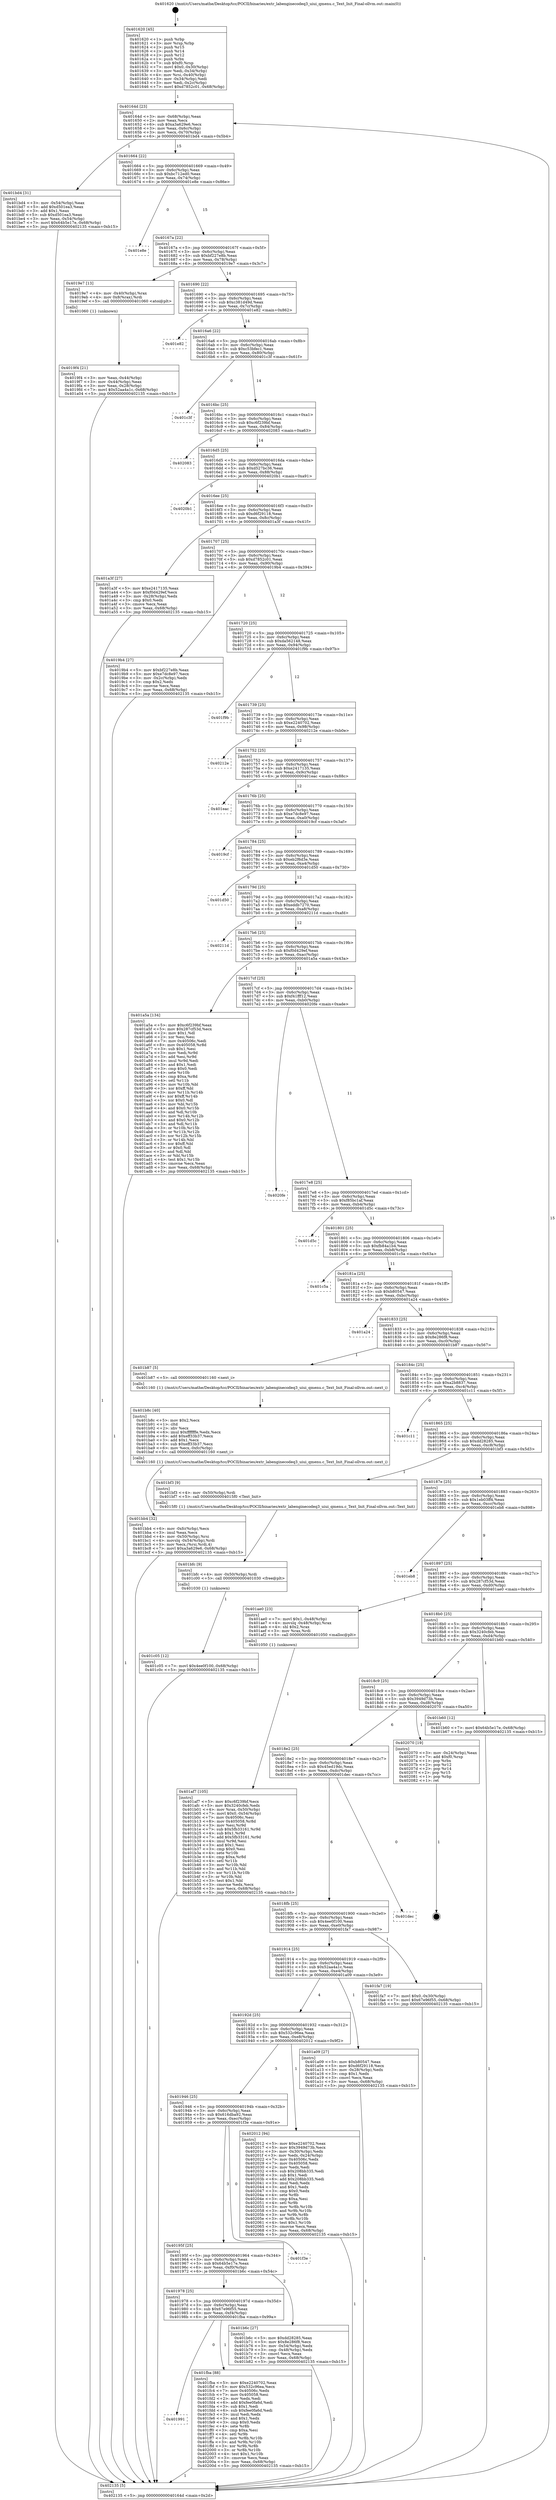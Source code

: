 digraph "0x401620" {
  label = "0x401620 (/mnt/c/Users/mathe/Desktop/tcc/POCII/binaries/extr_labenginecodeq3_uiui_qmenu.c_Text_Init_Final-ollvm.out::main(0))"
  labelloc = "t"
  node[shape=record]

  Entry [label="",width=0.3,height=0.3,shape=circle,fillcolor=black,style=filled]
  "0x40164d" [label="{
     0x40164d [23]\l
     | [instrs]\l
     &nbsp;&nbsp;0x40164d \<+3\>: mov -0x68(%rbp),%eax\l
     &nbsp;&nbsp;0x401650 \<+2\>: mov %eax,%ecx\l
     &nbsp;&nbsp;0x401652 \<+6\>: sub $0xa3a629e6,%ecx\l
     &nbsp;&nbsp;0x401658 \<+3\>: mov %eax,-0x6c(%rbp)\l
     &nbsp;&nbsp;0x40165b \<+3\>: mov %ecx,-0x70(%rbp)\l
     &nbsp;&nbsp;0x40165e \<+6\>: je 0000000000401bd4 \<main+0x5b4\>\l
  }"]
  "0x401bd4" [label="{
     0x401bd4 [31]\l
     | [instrs]\l
     &nbsp;&nbsp;0x401bd4 \<+3\>: mov -0x54(%rbp),%eax\l
     &nbsp;&nbsp;0x401bd7 \<+5\>: add $0xd501ea3,%eax\l
     &nbsp;&nbsp;0x401bdc \<+3\>: add $0x1,%eax\l
     &nbsp;&nbsp;0x401bdf \<+5\>: sub $0xd501ea3,%eax\l
     &nbsp;&nbsp;0x401be4 \<+3\>: mov %eax,-0x54(%rbp)\l
     &nbsp;&nbsp;0x401be7 \<+7\>: movl $0x64b5e17e,-0x68(%rbp)\l
     &nbsp;&nbsp;0x401bee \<+5\>: jmp 0000000000402135 \<main+0xb15\>\l
  }"]
  "0x401664" [label="{
     0x401664 [22]\l
     | [instrs]\l
     &nbsp;&nbsp;0x401664 \<+5\>: jmp 0000000000401669 \<main+0x49\>\l
     &nbsp;&nbsp;0x401669 \<+3\>: mov -0x6c(%rbp),%eax\l
     &nbsp;&nbsp;0x40166c \<+5\>: sub $0xbc712ed0,%eax\l
     &nbsp;&nbsp;0x401671 \<+3\>: mov %eax,-0x74(%rbp)\l
     &nbsp;&nbsp;0x401674 \<+6\>: je 0000000000401e8e \<main+0x86e\>\l
  }"]
  Exit [label="",width=0.3,height=0.3,shape=circle,fillcolor=black,style=filled,peripheries=2]
  "0x401e8e" [label="{
     0x401e8e\l
  }", style=dashed]
  "0x40167a" [label="{
     0x40167a [22]\l
     | [instrs]\l
     &nbsp;&nbsp;0x40167a \<+5\>: jmp 000000000040167f \<main+0x5f\>\l
     &nbsp;&nbsp;0x40167f \<+3\>: mov -0x6c(%rbp),%eax\l
     &nbsp;&nbsp;0x401682 \<+5\>: sub $0xbf227e8b,%eax\l
     &nbsp;&nbsp;0x401687 \<+3\>: mov %eax,-0x78(%rbp)\l
     &nbsp;&nbsp;0x40168a \<+6\>: je 00000000004019e7 \<main+0x3c7\>\l
  }"]
  "0x401991" [label="{
     0x401991\l
  }", style=dashed]
  "0x4019e7" [label="{
     0x4019e7 [13]\l
     | [instrs]\l
     &nbsp;&nbsp;0x4019e7 \<+4\>: mov -0x40(%rbp),%rax\l
     &nbsp;&nbsp;0x4019eb \<+4\>: mov 0x8(%rax),%rdi\l
     &nbsp;&nbsp;0x4019ef \<+5\>: call 0000000000401060 \<atoi@plt\>\l
     | [calls]\l
     &nbsp;&nbsp;0x401060 \{1\} (unknown)\l
  }"]
  "0x401690" [label="{
     0x401690 [22]\l
     | [instrs]\l
     &nbsp;&nbsp;0x401690 \<+5\>: jmp 0000000000401695 \<main+0x75\>\l
     &nbsp;&nbsp;0x401695 \<+3\>: mov -0x6c(%rbp),%eax\l
     &nbsp;&nbsp;0x401698 \<+5\>: sub $0xc381d49d,%eax\l
     &nbsp;&nbsp;0x40169d \<+3\>: mov %eax,-0x7c(%rbp)\l
     &nbsp;&nbsp;0x4016a0 \<+6\>: je 0000000000401e82 \<main+0x862\>\l
  }"]
  "0x401fba" [label="{
     0x401fba [88]\l
     | [instrs]\l
     &nbsp;&nbsp;0x401fba \<+5\>: mov $0xe2240702,%eax\l
     &nbsp;&nbsp;0x401fbf \<+5\>: mov $0x532c96ea,%ecx\l
     &nbsp;&nbsp;0x401fc4 \<+7\>: mov 0x40506c,%edx\l
     &nbsp;&nbsp;0x401fcb \<+7\>: mov 0x405058,%esi\l
     &nbsp;&nbsp;0x401fd2 \<+2\>: mov %edx,%edi\l
     &nbsp;&nbsp;0x401fd4 \<+6\>: add $0xfee0fa6d,%edi\l
     &nbsp;&nbsp;0x401fda \<+3\>: sub $0x1,%edi\l
     &nbsp;&nbsp;0x401fdd \<+6\>: sub $0xfee0fa6d,%edi\l
     &nbsp;&nbsp;0x401fe3 \<+3\>: imul %edi,%edx\l
     &nbsp;&nbsp;0x401fe6 \<+3\>: and $0x1,%edx\l
     &nbsp;&nbsp;0x401fe9 \<+3\>: cmp $0x0,%edx\l
     &nbsp;&nbsp;0x401fec \<+4\>: sete %r8b\l
     &nbsp;&nbsp;0x401ff0 \<+3\>: cmp $0xa,%esi\l
     &nbsp;&nbsp;0x401ff3 \<+4\>: setl %r9b\l
     &nbsp;&nbsp;0x401ff7 \<+3\>: mov %r8b,%r10b\l
     &nbsp;&nbsp;0x401ffa \<+3\>: and %r9b,%r10b\l
     &nbsp;&nbsp;0x401ffd \<+3\>: xor %r9b,%r8b\l
     &nbsp;&nbsp;0x402000 \<+3\>: or %r8b,%r10b\l
     &nbsp;&nbsp;0x402003 \<+4\>: test $0x1,%r10b\l
     &nbsp;&nbsp;0x402007 \<+3\>: cmovne %ecx,%eax\l
     &nbsp;&nbsp;0x40200a \<+3\>: mov %eax,-0x68(%rbp)\l
     &nbsp;&nbsp;0x40200d \<+5\>: jmp 0000000000402135 \<main+0xb15\>\l
  }"]
  "0x401e82" [label="{
     0x401e82\l
  }", style=dashed]
  "0x4016a6" [label="{
     0x4016a6 [22]\l
     | [instrs]\l
     &nbsp;&nbsp;0x4016a6 \<+5\>: jmp 00000000004016ab \<main+0x8b\>\l
     &nbsp;&nbsp;0x4016ab \<+3\>: mov -0x6c(%rbp),%eax\l
     &nbsp;&nbsp;0x4016ae \<+5\>: sub $0xc53bfec1,%eax\l
     &nbsp;&nbsp;0x4016b3 \<+3\>: mov %eax,-0x80(%rbp)\l
     &nbsp;&nbsp;0x4016b6 \<+6\>: je 0000000000401c3f \<main+0x61f\>\l
  }"]
  "0x401c05" [label="{
     0x401c05 [12]\l
     | [instrs]\l
     &nbsp;&nbsp;0x401c05 \<+7\>: movl $0x4ee0f100,-0x68(%rbp)\l
     &nbsp;&nbsp;0x401c0c \<+5\>: jmp 0000000000402135 \<main+0xb15\>\l
  }"]
  "0x401c3f" [label="{
     0x401c3f\l
  }", style=dashed]
  "0x4016bc" [label="{
     0x4016bc [25]\l
     | [instrs]\l
     &nbsp;&nbsp;0x4016bc \<+5\>: jmp 00000000004016c1 \<main+0xa1\>\l
     &nbsp;&nbsp;0x4016c1 \<+3\>: mov -0x6c(%rbp),%eax\l
     &nbsp;&nbsp;0x4016c4 \<+5\>: sub $0xc6f239bf,%eax\l
     &nbsp;&nbsp;0x4016c9 \<+6\>: mov %eax,-0x84(%rbp)\l
     &nbsp;&nbsp;0x4016cf \<+6\>: je 0000000000402083 \<main+0xa63\>\l
  }"]
  "0x401bfc" [label="{
     0x401bfc [9]\l
     | [instrs]\l
     &nbsp;&nbsp;0x401bfc \<+4\>: mov -0x50(%rbp),%rdi\l
     &nbsp;&nbsp;0x401c00 \<+5\>: call 0000000000401030 \<free@plt\>\l
     | [calls]\l
     &nbsp;&nbsp;0x401030 \{1\} (unknown)\l
  }"]
  "0x402083" [label="{
     0x402083\l
  }", style=dashed]
  "0x4016d5" [label="{
     0x4016d5 [25]\l
     | [instrs]\l
     &nbsp;&nbsp;0x4016d5 \<+5\>: jmp 00000000004016da \<main+0xba\>\l
     &nbsp;&nbsp;0x4016da \<+3\>: mov -0x6c(%rbp),%eax\l
     &nbsp;&nbsp;0x4016dd \<+5\>: sub $0xd527bc36,%eax\l
     &nbsp;&nbsp;0x4016e2 \<+6\>: mov %eax,-0x88(%rbp)\l
     &nbsp;&nbsp;0x4016e8 \<+6\>: je 00000000004020b1 \<main+0xa91\>\l
  }"]
  "0x401bb4" [label="{
     0x401bb4 [32]\l
     | [instrs]\l
     &nbsp;&nbsp;0x401bb4 \<+6\>: mov -0xfc(%rbp),%ecx\l
     &nbsp;&nbsp;0x401bba \<+3\>: imul %eax,%ecx\l
     &nbsp;&nbsp;0x401bbd \<+4\>: mov -0x50(%rbp),%rsi\l
     &nbsp;&nbsp;0x401bc1 \<+4\>: movslq -0x54(%rbp),%rdi\l
     &nbsp;&nbsp;0x401bc5 \<+3\>: mov %ecx,(%rsi,%rdi,4)\l
     &nbsp;&nbsp;0x401bc8 \<+7\>: movl $0xa3a629e6,-0x68(%rbp)\l
     &nbsp;&nbsp;0x401bcf \<+5\>: jmp 0000000000402135 \<main+0xb15\>\l
  }"]
  "0x4020b1" [label="{
     0x4020b1\l
  }", style=dashed]
  "0x4016ee" [label="{
     0x4016ee [25]\l
     | [instrs]\l
     &nbsp;&nbsp;0x4016ee \<+5\>: jmp 00000000004016f3 \<main+0xd3\>\l
     &nbsp;&nbsp;0x4016f3 \<+3\>: mov -0x6c(%rbp),%eax\l
     &nbsp;&nbsp;0x4016f6 \<+5\>: sub $0xd6f29118,%eax\l
     &nbsp;&nbsp;0x4016fb \<+6\>: mov %eax,-0x8c(%rbp)\l
     &nbsp;&nbsp;0x401701 \<+6\>: je 0000000000401a3f \<main+0x41f\>\l
  }"]
  "0x401b8c" [label="{
     0x401b8c [40]\l
     | [instrs]\l
     &nbsp;&nbsp;0x401b8c \<+5\>: mov $0x2,%ecx\l
     &nbsp;&nbsp;0x401b91 \<+1\>: cltd\l
     &nbsp;&nbsp;0x401b92 \<+2\>: idiv %ecx\l
     &nbsp;&nbsp;0x401b94 \<+6\>: imul $0xfffffffe,%edx,%ecx\l
     &nbsp;&nbsp;0x401b9a \<+6\>: add $0xeff33b37,%ecx\l
     &nbsp;&nbsp;0x401ba0 \<+3\>: add $0x1,%ecx\l
     &nbsp;&nbsp;0x401ba3 \<+6\>: sub $0xeff33b37,%ecx\l
     &nbsp;&nbsp;0x401ba9 \<+6\>: mov %ecx,-0xfc(%rbp)\l
     &nbsp;&nbsp;0x401baf \<+5\>: call 0000000000401160 \<next_i\>\l
     | [calls]\l
     &nbsp;&nbsp;0x401160 \{1\} (/mnt/c/Users/mathe/Desktop/tcc/POCII/binaries/extr_labenginecodeq3_uiui_qmenu.c_Text_Init_Final-ollvm.out::next_i)\l
  }"]
  "0x401a3f" [label="{
     0x401a3f [27]\l
     | [instrs]\l
     &nbsp;&nbsp;0x401a3f \<+5\>: mov $0xe2417135,%eax\l
     &nbsp;&nbsp;0x401a44 \<+5\>: mov $0xf0d429ef,%ecx\l
     &nbsp;&nbsp;0x401a49 \<+3\>: mov -0x28(%rbp),%edx\l
     &nbsp;&nbsp;0x401a4c \<+3\>: cmp $0x0,%edx\l
     &nbsp;&nbsp;0x401a4f \<+3\>: cmove %ecx,%eax\l
     &nbsp;&nbsp;0x401a52 \<+3\>: mov %eax,-0x68(%rbp)\l
     &nbsp;&nbsp;0x401a55 \<+5\>: jmp 0000000000402135 \<main+0xb15\>\l
  }"]
  "0x401707" [label="{
     0x401707 [25]\l
     | [instrs]\l
     &nbsp;&nbsp;0x401707 \<+5\>: jmp 000000000040170c \<main+0xec\>\l
     &nbsp;&nbsp;0x40170c \<+3\>: mov -0x6c(%rbp),%eax\l
     &nbsp;&nbsp;0x40170f \<+5\>: sub $0xd7852c01,%eax\l
     &nbsp;&nbsp;0x401714 \<+6\>: mov %eax,-0x90(%rbp)\l
     &nbsp;&nbsp;0x40171a \<+6\>: je 00000000004019b4 \<main+0x394\>\l
  }"]
  "0x401978" [label="{
     0x401978 [25]\l
     | [instrs]\l
     &nbsp;&nbsp;0x401978 \<+5\>: jmp 000000000040197d \<main+0x35d\>\l
     &nbsp;&nbsp;0x40197d \<+3\>: mov -0x6c(%rbp),%eax\l
     &nbsp;&nbsp;0x401980 \<+5\>: sub $0x67e96f55,%eax\l
     &nbsp;&nbsp;0x401985 \<+6\>: mov %eax,-0xf4(%rbp)\l
     &nbsp;&nbsp;0x40198b \<+6\>: je 0000000000401fba \<main+0x99a\>\l
  }"]
  "0x4019b4" [label="{
     0x4019b4 [27]\l
     | [instrs]\l
     &nbsp;&nbsp;0x4019b4 \<+5\>: mov $0xbf227e8b,%eax\l
     &nbsp;&nbsp;0x4019b9 \<+5\>: mov $0xe7dc8e97,%ecx\l
     &nbsp;&nbsp;0x4019be \<+3\>: mov -0x2c(%rbp),%edx\l
     &nbsp;&nbsp;0x4019c1 \<+3\>: cmp $0x2,%edx\l
     &nbsp;&nbsp;0x4019c4 \<+3\>: cmovne %ecx,%eax\l
     &nbsp;&nbsp;0x4019c7 \<+3\>: mov %eax,-0x68(%rbp)\l
     &nbsp;&nbsp;0x4019ca \<+5\>: jmp 0000000000402135 \<main+0xb15\>\l
  }"]
  "0x401720" [label="{
     0x401720 [25]\l
     | [instrs]\l
     &nbsp;&nbsp;0x401720 \<+5\>: jmp 0000000000401725 \<main+0x105\>\l
     &nbsp;&nbsp;0x401725 \<+3\>: mov -0x6c(%rbp),%eax\l
     &nbsp;&nbsp;0x401728 \<+5\>: sub $0xda562148,%eax\l
     &nbsp;&nbsp;0x40172d \<+6\>: mov %eax,-0x94(%rbp)\l
     &nbsp;&nbsp;0x401733 \<+6\>: je 0000000000401f9b \<main+0x97b\>\l
  }"]
  "0x402135" [label="{
     0x402135 [5]\l
     | [instrs]\l
     &nbsp;&nbsp;0x402135 \<+5\>: jmp 000000000040164d \<main+0x2d\>\l
  }"]
  "0x401620" [label="{
     0x401620 [45]\l
     | [instrs]\l
     &nbsp;&nbsp;0x401620 \<+1\>: push %rbp\l
     &nbsp;&nbsp;0x401621 \<+3\>: mov %rsp,%rbp\l
     &nbsp;&nbsp;0x401624 \<+2\>: push %r15\l
     &nbsp;&nbsp;0x401626 \<+2\>: push %r14\l
     &nbsp;&nbsp;0x401628 \<+2\>: push %r12\l
     &nbsp;&nbsp;0x40162a \<+1\>: push %rbx\l
     &nbsp;&nbsp;0x40162b \<+7\>: sub $0xf0,%rsp\l
     &nbsp;&nbsp;0x401632 \<+7\>: movl $0x0,-0x30(%rbp)\l
     &nbsp;&nbsp;0x401639 \<+3\>: mov %edi,-0x34(%rbp)\l
     &nbsp;&nbsp;0x40163c \<+4\>: mov %rsi,-0x40(%rbp)\l
     &nbsp;&nbsp;0x401640 \<+3\>: mov -0x34(%rbp),%edi\l
     &nbsp;&nbsp;0x401643 \<+3\>: mov %edi,-0x2c(%rbp)\l
     &nbsp;&nbsp;0x401646 \<+7\>: movl $0xd7852c01,-0x68(%rbp)\l
  }"]
  "0x4019f4" [label="{
     0x4019f4 [21]\l
     | [instrs]\l
     &nbsp;&nbsp;0x4019f4 \<+3\>: mov %eax,-0x44(%rbp)\l
     &nbsp;&nbsp;0x4019f7 \<+3\>: mov -0x44(%rbp),%eax\l
     &nbsp;&nbsp;0x4019fa \<+3\>: mov %eax,-0x28(%rbp)\l
     &nbsp;&nbsp;0x4019fd \<+7\>: movl $0x52aa4a1c,-0x68(%rbp)\l
     &nbsp;&nbsp;0x401a04 \<+5\>: jmp 0000000000402135 \<main+0xb15\>\l
  }"]
  "0x401b6c" [label="{
     0x401b6c [27]\l
     | [instrs]\l
     &nbsp;&nbsp;0x401b6c \<+5\>: mov $0xdd28285,%eax\l
     &nbsp;&nbsp;0x401b71 \<+5\>: mov $0x8e286f8,%ecx\l
     &nbsp;&nbsp;0x401b76 \<+3\>: mov -0x54(%rbp),%edx\l
     &nbsp;&nbsp;0x401b79 \<+3\>: cmp -0x48(%rbp),%edx\l
     &nbsp;&nbsp;0x401b7c \<+3\>: cmovl %ecx,%eax\l
     &nbsp;&nbsp;0x401b7f \<+3\>: mov %eax,-0x68(%rbp)\l
     &nbsp;&nbsp;0x401b82 \<+5\>: jmp 0000000000402135 \<main+0xb15\>\l
  }"]
  "0x401f9b" [label="{
     0x401f9b\l
  }", style=dashed]
  "0x401739" [label="{
     0x401739 [25]\l
     | [instrs]\l
     &nbsp;&nbsp;0x401739 \<+5\>: jmp 000000000040173e \<main+0x11e\>\l
     &nbsp;&nbsp;0x40173e \<+3\>: mov -0x6c(%rbp),%eax\l
     &nbsp;&nbsp;0x401741 \<+5\>: sub $0xe2240702,%eax\l
     &nbsp;&nbsp;0x401746 \<+6\>: mov %eax,-0x98(%rbp)\l
     &nbsp;&nbsp;0x40174c \<+6\>: je 000000000040212e \<main+0xb0e\>\l
  }"]
  "0x40195f" [label="{
     0x40195f [25]\l
     | [instrs]\l
     &nbsp;&nbsp;0x40195f \<+5\>: jmp 0000000000401964 \<main+0x344\>\l
     &nbsp;&nbsp;0x401964 \<+3\>: mov -0x6c(%rbp),%eax\l
     &nbsp;&nbsp;0x401967 \<+5\>: sub $0x64b5e17e,%eax\l
     &nbsp;&nbsp;0x40196c \<+6\>: mov %eax,-0xf0(%rbp)\l
     &nbsp;&nbsp;0x401972 \<+6\>: je 0000000000401b6c \<main+0x54c\>\l
  }"]
  "0x40212e" [label="{
     0x40212e\l
  }", style=dashed]
  "0x401752" [label="{
     0x401752 [25]\l
     | [instrs]\l
     &nbsp;&nbsp;0x401752 \<+5\>: jmp 0000000000401757 \<main+0x137\>\l
     &nbsp;&nbsp;0x401757 \<+3\>: mov -0x6c(%rbp),%eax\l
     &nbsp;&nbsp;0x40175a \<+5\>: sub $0xe2417135,%eax\l
     &nbsp;&nbsp;0x40175f \<+6\>: mov %eax,-0x9c(%rbp)\l
     &nbsp;&nbsp;0x401765 \<+6\>: je 0000000000401eac \<main+0x88c\>\l
  }"]
  "0x401f3e" [label="{
     0x401f3e\l
  }", style=dashed]
  "0x401eac" [label="{
     0x401eac\l
  }", style=dashed]
  "0x40176b" [label="{
     0x40176b [25]\l
     | [instrs]\l
     &nbsp;&nbsp;0x40176b \<+5\>: jmp 0000000000401770 \<main+0x150\>\l
     &nbsp;&nbsp;0x401770 \<+3\>: mov -0x6c(%rbp),%eax\l
     &nbsp;&nbsp;0x401773 \<+5\>: sub $0xe7dc8e97,%eax\l
     &nbsp;&nbsp;0x401778 \<+6\>: mov %eax,-0xa0(%rbp)\l
     &nbsp;&nbsp;0x40177e \<+6\>: je 00000000004019cf \<main+0x3af\>\l
  }"]
  "0x401946" [label="{
     0x401946 [25]\l
     | [instrs]\l
     &nbsp;&nbsp;0x401946 \<+5\>: jmp 000000000040194b \<main+0x32b\>\l
     &nbsp;&nbsp;0x40194b \<+3\>: mov -0x6c(%rbp),%eax\l
     &nbsp;&nbsp;0x40194e \<+5\>: sub $0x616dba92,%eax\l
     &nbsp;&nbsp;0x401953 \<+6\>: mov %eax,-0xec(%rbp)\l
     &nbsp;&nbsp;0x401959 \<+6\>: je 0000000000401f3e \<main+0x91e\>\l
  }"]
  "0x4019cf" [label="{
     0x4019cf\l
  }", style=dashed]
  "0x401784" [label="{
     0x401784 [25]\l
     | [instrs]\l
     &nbsp;&nbsp;0x401784 \<+5\>: jmp 0000000000401789 \<main+0x169\>\l
     &nbsp;&nbsp;0x401789 \<+3\>: mov -0x6c(%rbp),%eax\l
     &nbsp;&nbsp;0x40178c \<+5\>: sub $0xeb2f6d3e,%eax\l
     &nbsp;&nbsp;0x401791 \<+6\>: mov %eax,-0xa4(%rbp)\l
     &nbsp;&nbsp;0x401797 \<+6\>: je 0000000000401d50 \<main+0x730\>\l
  }"]
  "0x402012" [label="{
     0x402012 [94]\l
     | [instrs]\l
     &nbsp;&nbsp;0x402012 \<+5\>: mov $0xe2240702,%eax\l
     &nbsp;&nbsp;0x402017 \<+5\>: mov $0x3949d73b,%ecx\l
     &nbsp;&nbsp;0x40201c \<+3\>: mov -0x30(%rbp),%edx\l
     &nbsp;&nbsp;0x40201f \<+3\>: mov %edx,-0x24(%rbp)\l
     &nbsp;&nbsp;0x402022 \<+7\>: mov 0x40506c,%edx\l
     &nbsp;&nbsp;0x402029 \<+7\>: mov 0x405058,%esi\l
     &nbsp;&nbsp;0x402030 \<+2\>: mov %edx,%edi\l
     &nbsp;&nbsp;0x402032 \<+6\>: sub $0x208bb335,%edi\l
     &nbsp;&nbsp;0x402038 \<+3\>: sub $0x1,%edi\l
     &nbsp;&nbsp;0x40203b \<+6\>: add $0x208bb335,%edi\l
     &nbsp;&nbsp;0x402041 \<+3\>: imul %edi,%edx\l
     &nbsp;&nbsp;0x402044 \<+3\>: and $0x1,%edx\l
     &nbsp;&nbsp;0x402047 \<+3\>: cmp $0x0,%edx\l
     &nbsp;&nbsp;0x40204a \<+4\>: sete %r8b\l
     &nbsp;&nbsp;0x40204e \<+3\>: cmp $0xa,%esi\l
     &nbsp;&nbsp;0x402051 \<+4\>: setl %r9b\l
     &nbsp;&nbsp;0x402055 \<+3\>: mov %r8b,%r10b\l
     &nbsp;&nbsp;0x402058 \<+3\>: and %r9b,%r10b\l
     &nbsp;&nbsp;0x40205b \<+3\>: xor %r9b,%r8b\l
     &nbsp;&nbsp;0x40205e \<+3\>: or %r8b,%r10b\l
     &nbsp;&nbsp;0x402061 \<+4\>: test $0x1,%r10b\l
     &nbsp;&nbsp;0x402065 \<+3\>: cmovne %ecx,%eax\l
     &nbsp;&nbsp;0x402068 \<+3\>: mov %eax,-0x68(%rbp)\l
     &nbsp;&nbsp;0x40206b \<+5\>: jmp 0000000000402135 \<main+0xb15\>\l
  }"]
  "0x401d50" [label="{
     0x401d50\l
  }", style=dashed]
  "0x40179d" [label="{
     0x40179d [25]\l
     | [instrs]\l
     &nbsp;&nbsp;0x40179d \<+5\>: jmp 00000000004017a2 \<main+0x182\>\l
     &nbsp;&nbsp;0x4017a2 \<+3\>: mov -0x6c(%rbp),%eax\l
     &nbsp;&nbsp;0x4017a5 \<+5\>: sub $0xeddb7270,%eax\l
     &nbsp;&nbsp;0x4017aa \<+6\>: mov %eax,-0xa8(%rbp)\l
     &nbsp;&nbsp;0x4017b0 \<+6\>: je 000000000040211d \<main+0xafd\>\l
  }"]
  "0x401af7" [label="{
     0x401af7 [105]\l
     | [instrs]\l
     &nbsp;&nbsp;0x401af7 \<+5\>: mov $0xc6f239bf,%ecx\l
     &nbsp;&nbsp;0x401afc \<+5\>: mov $0x3240cfeb,%edx\l
     &nbsp;&nbsp;0x401b01 \<+4\>: mov %rax,-0x50(%rbp)\l
     &nbsp;&nbsp;0x401b05 \<+7\>: movl $0x0,-0x54(%rbp)\l
     &nbsp;&nbsp;0x401b0c \<+7\>: mov 0x40506c,%esi\l
     &nbsp;&nbsp;0x401b13 \<+8\>: mov 0x405058,%r8d\l
     &nbsp;&nbsp;0x401b1b \<+3\>: mov %esi,%r9d\l
     &nbsp;&nbsp;0x401b1e \<+7\>: sub $0x5fb33161,%r9d\l
     &nbsp;&nbsp;0x401b25 \<+4\>: sub $0x1,%r9d\l
     &nbsp;&nbsp;0x401b29 \<+7\>: add $0x5fb33161,%r9d\l
     &nbsp;&nbsp;0x401b30 \<+4\>: imul %r9d,%esi\l
     &nbsp;&nbsp;0x401b34 \<+3\>: and $0x1,%esi\l
     &nbsp;&nbsp;0x401b37 \<+3\>: cmp $0x0,%esi\l
     &nbsp;&nbsp;0x401b3a \<+4\>: sete %r10b\l
     &nbsp;&nbsp;0x401b3e \<+4\>: cmp $0xa,%r8d\l
     &nbsp;&nbsp;0x401b42 \<+4\>: setl %r11b\l
     &nbsp;&nbsp;0x401b46 \<+3\>: mov %r10b,%bl\l
     &nbsp;&nbsp;0x401b49 \<+3\>: and %r11b,%bl\l
     &nbsp;&nbsp;0x401b4c \<+3\>: xor %r11b,%r10b\l
     &nbsp;&nbsp;0x401b4f \<+3\>: or %r10b,%bl\l
     &nbsp;&nbsp;0x401b52 \<+3\>: test $0x1,%bl\l
     &nbsp;&nbsp;0x401b55 \<+3\>: cmovne %edx,%ecx\l
     &nbsp;&nbsp;0x401b58 \<+3\>: mov %ecx,-0x68(%rbp)\l
     &nbsp;&nbsp;0x401b5b \<+5\>: jmp 0000000000402135 \<main+0xb15\>\l
  }"]
  "0x40211d" [label="{
     0x40211d\l
  }", style=dashed]
  "0x4017b6" [label="{
     0x4017b6 [25]\l
     | [instrs]\l
     &nbsp;&nbsp;0x4017b6 \<+5\>: jmp 00000000004017bb \<main+0x19b\>\l
     &nbsp;&nbsp;0x4017bb \<+3\>: mov -0x6c(%rbp),%eax\l
     &nbsp;&nbsp;0x4017be \<+5\>: sub $0xf0d429ef,%eax\l
     &nbsp;&nbsp;0x4017c3 \<+6\>: mov %eax,-0xac(%rbp)\l
     &nbsp;&nbsp;0x4017c9 \<+6\>: je 0000000000401a5a \<main+0x43a\>\l
  }"]
  "0x40192d" [label="{
     0x40192d [25]\l
     | [instrs]\l
     &nbsp;&nbsp;0x40192d \<+5\>: jmp 0000000000401932 \<main+0x312\>\l
     &nbsp;&nbsp;0x401932 \<+3\>: mov -0x6c(%rbp),%eax\l
     &nbsp;&nbsp;0x401935 \<+5\>: sub $0x532c96ea,%eax\l
     &nbsp;&nbsp;0x40193a \<+6\>: mov %eax,-0xe8(%rbp)\l
     &nbsp;&nbsp;0x401940 \<+6\>: je 0000000000402012 \<main+0x9f2\>\l
  }"]
  "0x401a5a" [label="{
     0x401a5a [134]\l
     | [instrs]\l
     &nbsp;&nbsp;0x401a5a \<+5\>: mov $0xc6f239bf,%eax\l
     &nbsp;&nbsp;0x401a5f \<+5\>: mov $0x287cf53d,%ecx\l
     &nbsp;&nbsp;0x401a64 \<+2\>: mov $0x1,%dl\l
     &nbsp;&nbsp;0x401a66 \<+2\>: xor %esi,%esi\l
     &nbsp;&nbsp;0x401a68 \<+7\>: mov 0x40506c,%edi\l
     &nbsp;&nbsp;0x401a6f \<+8\>: mov 0x405058,%r8d\l
     &nbsp;&nbsp;0x401a77 \<+3\>: sub $0x1,%esi\l
     &nbsp;&nbsp;0x401a7a \<+3\>: mov %edi,%r9d\l
     &nbsp;&nbsp;0x401a7d \<+3\>: add %esi,%r9d\l
     &nbsp;&nbsp;0x401a80 \<+4\>: imul %r9d,%edi\l
     &nbsp;&nbsp;0x401a84 \<+3\>: and $0x1,%edi\l
     &nbsp;&nbsp;0x401a87 \<+3\>: cmp $0x0,%edi\l
     &nbsp;&nbsp;0x401a8a \<+4\>: sete %r10b\l
     &nbsp;&nbsp;0x401a8e \<+4\>: cmp $0xa,%r8d\l
     &nbsp;&nbsp;0x401a92 \<+4\>: setl %r11b\l
     &nbsp;&nbsp;0x401a96 \<+3\>: mov %r10b,%bl\l
     &nbsp;&nbsp;0x401a99 \<+3\>: xor $0xff,%bl\l
     &nbsp;&nbsp;0x401a9c \<+3\>: mov %r11b,%r14b\l
     &nbsp;&nbsp;0x401a9f \<+4\>: xor $0xff,%r14b\l
     &nbsp;&nbsp;0x401aa3 \<+3\>: xor $0x0,%dl\l
     &nbsp;&nbsp;0x401aa6 \<+3\>: mov %bl,%r15b\l
     &nbsp;&nbsp;0x401aa9 \<+4\>: and $0x0,%r15b\l
     &nbsp;&nbsp;0x401aad \<+3\>: and %dl,%r10b\l
     &nbsp;&nbsp;0x401ab0 \<+3\>: mov %r14b,%r12b\l
     &nbsp;&nbsp;0x401ab3 \<+4\>: and $0x0,%r12b\l
     &nbsp;&nbsp;0x401ab7 \<+3\>: and %dl,%r11b\l
     &nbsp;&nbsp;0x401aba \<+3\>: or %r10b,%r15b\l
     &nbsp;&nbsp;0x401abd \<+3\>: or %r11b,%r12b\l
     &nbsp;&nbsp;0x401ac0 \<+3\>: xor %r12b,%r15b\l
     &nbsp;&nbsp;0x401ac3 \<+3\>: or %r14b,%bl\l
     &nbsp;&nbsp;0x401ac6 \<+3\>: xor $0xff,%bl\l
     &nbsp;&nbsp;0x401ac9 \<+3\>: or $0x0,%dl\l
     &nbsp;&nbsp;0x401acc \<+2\>: and %dl,%bl\l
     &nbsp;&nbsp;0x401ace \<+3\>: or %bl,%r15b\l
     &nbsp;&nbsp;0x401ad1 \<+4\>: test $0x1,%r15b\l
     &nbsp;&nbsp;0x401ad5 \<+3\>: cmovne %ecx,%eax\l
     &nbsp;&nbsp;0x401ad8 \<+3\>: mov %eax,-0x68(%rbp)\l
     &nbsp;&nbsp;0x401adb \<+5\>: jmp 0000000000402135 \<main+0xb15\>\l
  }"]
  "0x4017cf" [label="{
     0x4017cf [25]\l
     | [instrs]\l
     &nbsp;&nbsp;0x4017cf \<+5\>: jmp 00000000004017d4 \<main+0x1b4\>\l
     &nbsp;&nbsp;0x4017d4 \<+3\>: mov -0x6c(%rbp),%eax\l
     &nbsp;&nbsp;0x4017d7 \<+5\>: sub $0xf41fff12,%eax\l
     &nbsp;&nbsp;0x4017dc \<+6\>: mov %eax,-0xb0(%rbp)\l
     &nbsp;&nbsp;0x4017e2 \<+6\>: je 00000000004020fe \<main+0xade\>\l
  }"]
  "0x401a09" [label="{
     0x401a09 [27]\l
     | [instrs]\l
     &nbsp;&nbsp;0x401a09 \<+5\>: mov $0xb80547,%eax\l
     &nbsp;&nbsp;0x401a0e \<+5\>: mov $0xd6f29118,%ecx\l
     &nbsp;&nbsp;0x401a13 \<+3\>: mov -0x28(%rbp),%edx\l
     &nbsp;&nbsp;0x401a16 \<+3\>: cmp $0x1,%edx\l
     &nbsp;&nbsp;0x401a19 \<+3\>: cmovl %ecx,%eax\l
     &nbsp;&nbsp;0x401a1c \<+3\>: mov %eax,-0x68(%rbp)\l
     &nbsp;&nbsp;0x401a1f \<+5\>: jmp 0000000000402135 \<main+0xb15\>\l
  }"]
  "0x4020fe" [label="{
     0x4020fe\l
  }", style=dashed]
  "0x4017e8" [label="{
     0x4017e8 [25]\l
     | [instrs]\l
     &nbsp;&nbsp;0x4017e8 \<+5\>: jmp 00000000004017ed \<main+0x1cd\>\l
     &nbsp;&nbsp;0x4017ed \<+3\>: mov -0x6c(%rbp),%eax\l
     &nbsp;&nbsp;0x4017f0 \<+5\>: sub $0xf85bc1af,%eax\l
     &nbsp;&nbsp;0x4017f5 \<+6\>: mov %eax,-0xb4(%rbp)\l
     &nbsp;&nbsp;0x4017fb \<+6\>: je 0000000000401d5c \<main+0x73c\>\l
  }"]
  "0x401914" [label="{
     0x401914 [25]\l
     | [instrs]\l
     &nbsp;&nbsp;0x401914 \<+5\>: jmp 0000000000401919 \<main+0x2f9\>\l
     &nbsp;&nbsp;0x401919 \<+3\>: mov -0x6c(%rbp),%eax\l
     &nbsp;&nbsp;0x40191c \<+5\>: sub $0x52aa4a1c,%eax\l
     &nbsp;&nbsp;0x401921 \<+6\>: mov %eax,-0xe4(%rbp)\l
     &nbsp;&nbsp;0x401927 \<+6\>: je 0000000000401a09 \<main+0x3e9\>\l
  }"]
  "0x401d5c" [label="{
     0x401d5c\l
  }", style=dashed]
  "0x401801" [label="{
     0x401801 [25]\l
     | [instrs]\l
     &nbsp;&nbsp;0x401801 \<+5\>: jmp 0000000000401806 \<main+0x1e6\>\l
     &nbsp;&nbsp;0x401806 \<+3\>: mov -0x6c(%rbp),%eax\l
     &nbsp;&nbsp;0x401809 \<+5\>: sub $0xfb84a1b4,%eax\l
     &nbsp;&nbsp;0x40180e \<+6\>: mov %eax,-0xb8(%rbp)\l
     &nbsp;&nbsp;0x401814 \<+6\>: je 0000000000401c5a \<main+0x63a\>\l
  }"]
  "0x401fa7" [label="{
     0x401fa7 [19]\l
     | [instrs]\l
     &nbsp;&nbsp;0x401fa7 \<+7\>: movl $0x0,-0x30(%rbp)\l
     &nbsp;&nbsp;0x401fae \<+7\>: movl $0x67e96f55,-0x68(%rbp)\l
     &nbsp;&nbsp;0x401fb5 \<+5\>: jmp 0000000000402135 \<main+0xb15\>\l
  }"]
  "0x401c5a" [label="{
     0x401c5a\l
  }", style=dashed]
  "0x40181a" [label="{
     0x40181a [25]\l
     | [instrs]\l
     &nbsp;&nbsp;0x40181a \<+5\>: jmp 000000000040181f \<main+0x1ff\>\l
     &nbsp;&nbsp;0x40181f \<+3\>: mov -0x6c(%rbp),%eax\l
     &nbsp;&nbsp;0x401822 \<+5\>: sub $0xb80547,%eax\l
     &nbsp;&nbsp;0x401827 \<+6\>: mov %eax,-0xbc(%rbp)\l
     &nbsp;&nbsp;0x40182d \<+6\>: je 0000000000401a24 \<main+0x404\>\l
  }"]
  "0x4018fb" [label="{
     0x4018fb [25]\l
     | [instrs]\l
     &nbsp;&nbsp;0x4018fb \<+5\>: jmp 0000000000401900 \<main+0x2e0\>\l
     &nbsp;&nbsp;0x401900 \<+3\>: mov -0x6c(%rbp),%eax\l
     &nbsp;&nbsp;0x401903 \<+5\>: sub $0x4ee0f100,%eax\l
     &nbsp;&nbsp;0x401908 \<+6\>: mov %eax,-0xe0(%rbp)\l
     &nbsp;&nbsp;0x40190e \<+6\>: je 0000000000401fa7 \<main+0x987\>\l
  }"]
  "0x401a24" [label="{
     0x401a24\l
  }", style=dashed]
  "0x401833" [label="{
     0x401833 [25]\l
     | [instrs]\l
     &nbsp;&nbsp;0x401833 \<+5\>: jmp 0000000000401838 \<main+0x218\>\l
     &nbsp;&nbsp;0x401838 \<+3\>: mov -0x6c(%rbp),%eax\l
     &nbsp;&nbsp;0x40183b \<+5\>: sub $0x8e286f8,%eax\l
     &nbsp;&nbsp;0x401840 \<+6\>: mov %eax,-0xc0(%rbp)\l
     &nbsp;&nbsp;0x401846 \<+6\>: je 0000000000401b87 \<main+0x567\>\l
  }"]
  "0x401dec" [label="{
     0x401dec\l
  }", style=dashed]
  "0x401b87" [label="{
     0x401b87 [5]\l
     | [instrs]\l
     &nbsp;&nbsp;0x401b87 \<+5\>: call 0000000000401160 \<next_i\>\l
     | [calls]\l
     &nbsp;&nbsp;0x401160 \{1\} (/mnt/c/Users/mathe/Desktop/tcc/POCII/binaries/extr_labenginecodeq3_uiui_qmenu.c_Text_Init_Final-ollvm.out::next_i)\l
  }"]
  "0x40184c" [label="{
     0x40184c [25]\l
     | [instrs]\l
     &nbsp;&nbsp;0x40184c \<+5\>: jmp 0000000000401851 \<main+0x231\>\l
     &nbsp;&nbsp;0x401851 \<+3\>: mov -0x6c(%rbp),%eax\l
     &nbsp;&nbsp;0x401854 \<+5\>: sub $0xa2b8837,%eax\l
     &nbsp;&nbsp;0x401859 \<+6\>: mov %eax,-0xc4(%rbp)\l
     &nbsp;&nbsp;0x40185f \<+6\>: je 0000000000401c11 \<main+0x5f1\>\l
  }"]
  "0x4018e2" [label="{
     0x4018e2 [25]\l
     | [instrs]\l
     &nbsp;&nbsp;0x4018e2 \<+5\>: jmp 00000000004018e7 \<main+0x2c7\>\l
     &nbsp;&nbsp;0x4018e7 \<+3\>: mov -0x6c(%rbp),%eax\l
     &nbsp;&nbsp;0x4018ea \<+5\>: sub $0x45ed19dc,%eax\l
     &nbsp;&nbsp;0x4018ef \<+6\>: mov %eax,-0xdc(%rbp)\l
     &nbsp;&nbsp;0x4018f5 \<+6\>: je 0000000000401dec \<main+0x7cc\>\l
  }"]
  "0x401c11" [label="{
     0x401c11\l
  }", style=dashed]
  "0x401865" [label="{
     0x401865 [25]\l
     | [instrs]\l
     &nbsp;&nbsp;0x401865 \<+5\>: jmp 000000000040186a \<main+0x24a\>\l
     &nbsp;&nbsp;0x40186a \<+3\>: mov -0x6c(%rbp),%eax\l
     &nbsp;&nbsp;0x40186d \<+5\>: sub $0xdd28285,%eax\l
     &nbsp;&nbsp;0x401872 \<+6\>: mov %eax,-0xc8(%rbp)\l
     &nbsp;&nbsp;0x401878 \<+6\>: je 0000000000401bf3 \<main+0x5d3\>\l
  }"]
  "0x402070" [label="{
     0x402070 [19]\l
     | [instrs]\l
     &nbsp;&nbsp;0x402070 \<+3\>: mov -0x24(%rbp),%eax\l
     &nbsp;&nbsp;0x402073 \<+7\>: add $0xf0,%rsp\l
     &nbsp;&nbsp;0x40207a \<+1\>: pop %rbx\l
     &nbsp;&nbsp;0x40207b \<+2\>: pop %r12\l
     &nbsp;&nbsp;0x40207d \<+2\>: pop %r14\l
     &nbsp;&nbsp;0x40207f \<+2\>: pop %r15\l
     &nbsp;&nbsp;0x402081 \<+1\>: pop %rbp\l
     &nbsp;&nbsp;0x402082 \<+1\>: ret\l
  }"]
  "0x401bf3" [label="{
     0x401bf3 [9]\l
     | [instrs]\l
     &nbsp;&nbsp;0x401bf3 \<+4\>: mov -0x50(%rbp),%rdi\l
     &nbsp;&nbsp;0x401bf7 \<+5\>: call 00000000004015f0 \<Text_Init\>\l
     | [calls]\l
     &nbsp;&nbsp;0x4015f0 \{1\} (/mnt/c/Users/mathe/Desktop/tcc/POCII/binaries/extr_labenginecodeq3_uiui_qmenu.c_Text_Init_Final-ollvm.out::Text_Init)\l
  }"]
  "0x40187e" [label="{
     0x40187e [25]\l
     | [instrs]\l
     &nbsp;&nbsp;0x40187e \<+5\>: jmp 0000000000401883 \<main+0x263\>\l
     &nbsp;&nbsp;0x401883 \<+3\>: mov -0x6c(%rbp),%eax\l
     &nbsp;&nbsp;0x401886 \<+5\>: sub $0x1eb03ff4,%eax\l
     &nbsp;&nbsp;0x40188b \<+6\>: mov %eax,-0xcc(%rbp)\l
     &nbsp;&nbsp;0x401891 \<+6\>: je 0000000000401eb8 \<main+0x898\>\l
  }"]
  "0x4018c9" [label="{
     0x4018c9 [25]\l
     | [instrs]\l
     &nbsp;&nbsp;0x4018c9 \<+5\>: jmp 00000000004018ce \<main+0x2ae\>\l
     &nbsp;&nbsp;0x4018ce \<+3\>: mov -0x6c(%rbp),%eax\l
     &nbsp;&nbsp;0x4018d1 \<+5\>: sub $0x3949d73b,%eax\l
     &nbsp;&nbsp;0x4018d6 \<+6\>: mov %eax,-0xd8(%rbp)\l
     &nbsp;&nbsp;0x4018dc \<+6\>: je 0000000000402070 \<main+0xa50\>\l
  }"]
  "0x401eb8" [label="{
     0x401eb8\l
  }", style=dashed]
  "0x401897" [label="{
     0x401897 [25]\l
     | [instrs]\l
     &nbsp;&nbsp;0x401897 \<+5\>: jmp 000000000040189c \<main+0x27c\>\l
     &nbsp;&nbsp;0x40189c \<+3\>: mov -0x6c(%rbp),%eax\l
     &nbsp;&nbsp;0x40189f \<+5\>: sub $0x287cf53d,%eax\l
     &nbsp;&nbsp;0x4018a4 \<+6\>: mov %eax,-0xd0(%rbp)\l
     &nbsp;&nbsp;0x4018aa \<+6\>: je 0000000000401ae0 \<main+0x4c0\>\l
  }"]
  "0x401b60" [label="{
     0x401b60 [12]\l
     | [instrs]\l
     &nbsp;&nbsp;0x401b60 \<+7\>: movl $0x64b5e17e,-0x68(%rbp)\l
     &nbsp;&nbsp;0x401b67 \<+5\>: jmp 0000000000402135 \<main+0xb15\>\l
  }"]
  "0x401ae0" [label="{
     0x401ae0 [23]\l
     | [instrs]\l
     &nbsp;&nbsp;0x401ae0 \<+7\>: movl $0x1,-0x48(%rbp)\l
     &nbsp;&nbsp;0x401ae7 \<+4\>: movslq -0x48(%rbp),%rax\l
     &nbsp;&nbsp;0x401aeb \<+4\>: shl $0x2,%rax\l
     &nbsp;&nbsp;0x401aef \<+3\>: mov %rax,%rdi\l
     &nbsp;&nbsp;0x401af2 \<+5\>: call 0000000000401050 \<malloc@plt\>\l
     | [calls]\l
     &nbsp;&nbsp;0x401050 \{1\} (unknown)\l
  }"]
  "0x4018b0" [label="{
     0x4018b0 [25]\l
     | [instrs]\l
     &nbsp;&nbsp;0x4018b0 \<+5\>: jmp 00000000004018b5 \<main+0x295\>\l
     &nbsp;&nbsp;0x4018b5 \<+3\>: mov -0x6c(%rbp),%eax\l
     &nbsp;&nbsp;0x4018b8 \<+5\>: sub $0x3240cfeb,%eax\l
     &nbsp;&nbsp;0x4018bd \<+6\>: mov %eax,-0xd4(%rbp)\l
     &nbsp;&nbsp;0x4018c3 \<+6\>: je 0000000000401b60 \<main+0x540\>\l
  }"]
  Entry -> "0x401620" [label=" 1"]
  "0x40164d" -> "0x401bd4" [label=" 1"]
  "0x40164d" -> "0x401664" [label=" 15"]
  "0x402070" -> Exit [label=" 1"]
  "0x401664" -> "0x401e8e" [label=" 0"]
  "0x401664" -> "0x40167a" [label=" 15"]
  "0x402012" -> "0x402135" [label=" 1"]
  "0x40167a" -> "0x4019e7" [label=" 1"]
  "0x40167a" -> "0x401690" [label=" 14"]
  "0x401fba" -> "0x402135" [label=" 1"]
  "0x401690" -> "0x401e82" [label=" 0"]
  "0x401690" -> "0x4016a6" [label=" 14"]
  "0x401978" -> "0x401991" [label=" 0"]
  "0x4016a6" -> "0x401c3f" [label=" 0"]
  "0x4016a6" -> "0x4016bc" [label=" 14"]
  "0x401978" -> "0x401fba" [label=" 1"]
  "0x4016bc" -> "0x402083" [label=" 0"]
  "0x4016bc" -> "0x4016d5" [label=" 14"]
  "0x401fa7" -> "0x402135" [label=" 1"]
  "0x4016d5" -> "0x4020b1" [label=" 0"]
  "0x4016d5" -> "0x4016ee" [label=" 14"]
  "0x401c05" -> "0x402135" [label=" 1"]
  "0x4016ee" -> "0x401a3f" [label=" 1"]
  "0x4016ee" -> "0x401707" [label=" 13"]
  "0x401bfc" -> "0x401c05" [label=" 1"]
  "0x401707" -> "0x4019b4" [label=" 1"]
  "0x401707" -> "0x401720" [label=" 12"]
  "0x4019b4" -> "0x402135" [label=" 1"]
  "0x401620" -> "0x40164d" [label=" 1"]
  "0x402135" -> "0x40164d" [label=" 15"]
  "0x4019e7" -> "0x4019f4" [label=" 1"]
  "0x4019f4" -> "0x402135" [label=" 1"]
  "0x401bf3" -> "0x401bfc" [label=" 1"]
  "0x401720" -> "0x401f9b" [label=" 0"]
  "0x401720" -> "0x401739" [label=" 12"]
  "0x401bd4" -> "0x402135" [label=" 1"]
  "0x401739" -> "0x40212e" [label=" 0"]
  "0x401739" -> "0x401752" [label=" 12"]
  "0x401b8c" -> "0x401bb4" [label=" 1"]
  "0x401752" -> "0x401eac" [label=" 0"]
  "0x401752" -> "0x40176b" [label=" 12"]
  "0x401b87" -> "0x401b8c" [label=" 1"]
  "0x40176b" -> "0x4019cf" [label=" 0"]
  "0x40176b" -> "0x401784" [label=" 12"]
  "0x40195f" -> "0x401978" [label=" 1"]
  "0x401784" -> "0x401d50" [label=" 0"]
  "0x401784" -> "0x40179d" [label=" 12"]
  "0x40195f" -> "0x401b6c" [label=" 2"]
  "0x40179d" -> "0x40211d" [label=" 0"]
  "0x40179d" -> "0x4017b6" [label=" 12"]
  "0x401946" -> "0x40195f" [label=" 3"]
  "0x4017b6" -> "0x401a5a" [label=" 1"]
  "0x4017b6" -> "0x4017cf" [label=" 11"]
  "0x401946" -> "0x401f3e" [label=" 0"]
  "0x4017cf" -> "0x4020fe" [label=" 0"]
  "0x4017cf" -> "0x4017e8" [label=" 11"]
  "0x401b6c" -> "0x402135" [label=" 2"]
  "0x4017e8" -> "0x401d5c" [label=" 0"]
  "0x4017e8" -> "0x401801" [label=" 11"]
  "0x40192d" -> "0x402012" [label=" 1"]
  "0x401801" -> "0x401c5a" [label=" 0"]
  "0x401801" -> "0x40181a" [label=" 11"]
  "0x401bb4" -> "0x402135" [label=" 1"]
  "0x40181a" -> "0x401a24" [label=" 0"]
  "0x40181a" -> "0x401833" [label=" 11"]
  "0x401af7" -> "0x402135" [label=" 1"]
  "0x401833" -> "0x401b87" [label=" 1"]
  "0x401833" -> "0x40184c" [label=" 10"]
  "0x401ae0" -> "0x401af7" [label=" 1"]
  "0x40184c" -> "0x401c11" [label=" 0"]
  "0x40184c" -> "0x401865" [label=" 10"]
  "0x401a3f" -> "0x402135" [label=" 1"]
  "0x401865" -> "0x401bf3" [label=" 1"]
  "0x401865" -> "0x40187e" [label=" 9"]
  "0x401a09" -> "0x402135" [label=" 1"]
  "0x40187e" -> "0x401eb8" [label=" 0"]
  "0x40187e" -> "0x401897" [label=" 9"]
  "0x401914" -> "0x401a09" [label=" 1"]
  "0x401897" -> "0x401ae0" [label=" 1"]
  "0x401897" -> "0x4018b0" [label=" 8"]
  "0x40192d" -> "0x401946" [label=" 3"]
  "0x4018b0" -> "0x401b60" [label=" 1"]
  "0x4018b0" -> "0x4018c9" [label=" 7"]
  "0x401914" -> "0x40192d" [label=" 4"]
  "0x4018c9" -> "0x402070" [label=" 1"]
  "0x4018c9" -> "0x4018e2" [label=" 6"]
  "0x401a5a" -> "0x402135" [label=" 1"]
  "0x4018e2" -> "0x401dec" [label=" 0"]
  "0x4018e2" -> "0x4018fb" [label=" 6"]
  "0x401b60" -> "0x402135" [label=" 1"]
  "0x4018fb" -> "0x401fa7" [label=" 1"]
  "0x4018fb" -> "0x401914" [label=" 5"]
}
